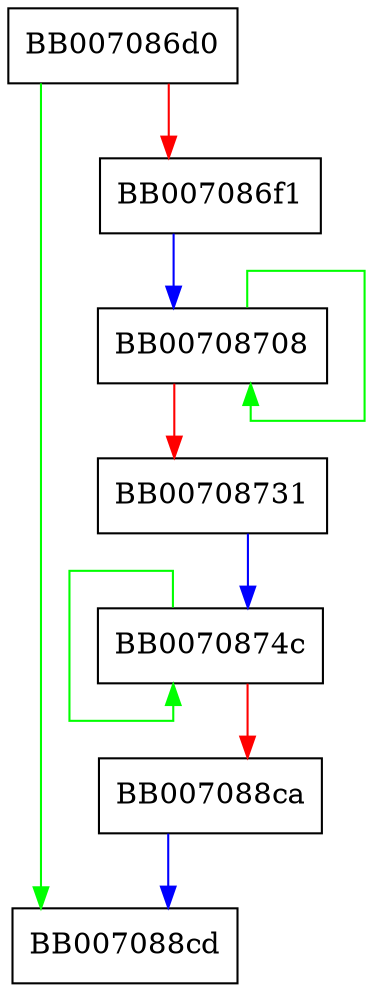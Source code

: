 digraph AES_set_decrypt_key {
  node [shape="box"];
  graph [splines=ortho];
  BB007086d0 -> BB007088cd [color="green"];
  BB007086d0 -> BB007086f1 [color="red"];
  BB007086f1 -> BB00708708 [color="blue"];
  BB00708708 -> BB00708708 [color="green"];
  BB00708708 -> BB00708731 [color="red"];
  BB00708731 -> BB0070874c [color="blue"];
  BB0070874c -> BB0070874c [color="green"];
  BB0070874c -> BB007088ca [color="red"];
  BB007088ca -> BB007088cd [color="blue"];
}